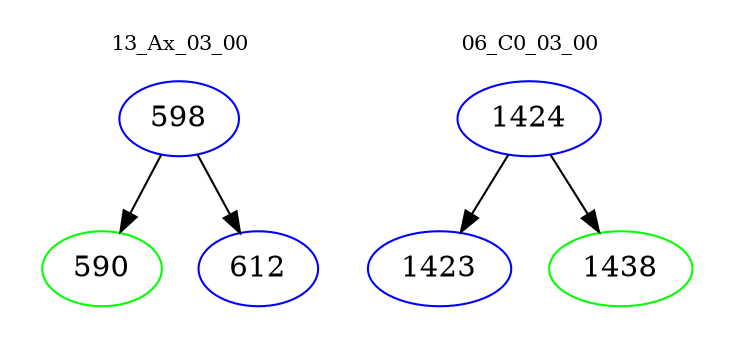 digraph{
subgraph cluster_0 {
color = white
label = "13_Ax_03_00";
fontsize=10;
T0_598 [label="598", color="blue"]
T0_598 -> T0_590 [color="black"]
T0_590 [label="590", color="green"]
T0_598 -> T0_612 [color="black"]
T0_612 [label="612", color="blue"]
}
subgraph cluster_1 {
color = white
label = "06_C0_03_00";
fontsize=10;
T1_1424 [label="1424", color="blue"]
T1_1424 -> T1_1423 [color="black"]
T1_1423 [label="1423", color="blue"]
T1_1424 -> T1_1438 [color="black"]
T1_1438 [label="1438", color="green"]
}
}
